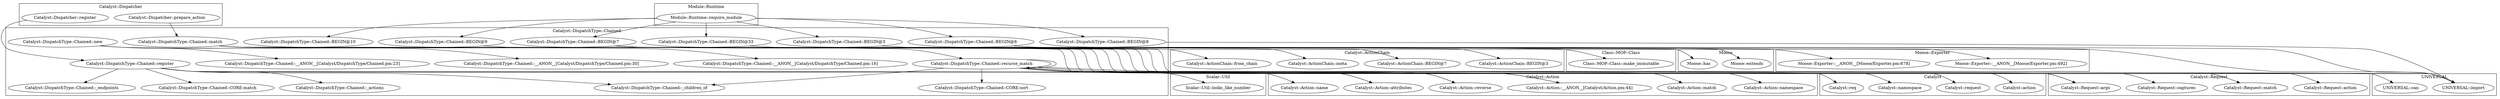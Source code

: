 digraph {
graph [overlap=false]
subgraph cluster_Catalyst_Dispatcher {
	label="Catalyst::Dispatcher";
	"Catalyst::Dispatcher::prepare_action";
	"Catalyst::Dispatcher::register";
}
subgraph cluster_Catalyst {
	label="Catalyst";
	"Catalyst::namespace";
	"Catalyst::request";
	"Catalyst::req";
	"Catalyst::action";
}
subgraph cluster_Catalyst_ActionChain {
	label="Catalyst::ActionChain";
	"Catalyst::ActionChain::BEGIN@3";
	"Catalyst::ActionChain::BEGIN@7";
	"Catalyst::ActionChain::meta";
	"Catalyst::ActionChain::from_chain";
}
subgraph cluster_Catalyst_Request {
	label="Catalyst::Request";
	"Catalyst::Request::args";
	"Catalyst::Request::action";
	"Catalyst::Request::captures";
	"Catalyst::Request::match";
}
subgraph cluster_Scalar_Util {
	label="Scalar::Util";
	"Scalar::Util::looks_like_number";
}
subgraph cluster_Catalyst_Action {
	label="Catalyst::Action";
	"Catalyst::Action::namespace";
	"Catalyst::Action::attributes";
	"Catalyst::Action::reverse";
	"Catalyst::Action::match";
	"Catalyst::Action::name";
	"Catalyst::Action::__ANON__[Catalyst/Action.pm:44]";
}
subgraph cluster_UNIVERSAL {
	label="UNIVERSAL";
	"UNIVERSAL::import";
	"UNIVERSAL::can";
}
subgraph cluster_Catalyst_DispatchType_Chained {
	label="Catalyst::DispatchType::Chained";
	"Catalyst::DispatchType::Chained::__ANON__[Catalyst/DispatchType/Chained.pm:23]";
	"Catalyst::DispatchType::Chained::_actions";
	"Catalyst::DispatchType::Chained::recurse_match";
	"Catalyst::DispatchType::Chained::BEGIN@6";
	"Catalyst::DispatchType::Chained::BEGIN@8";
	"Catalyst::DispatchType::Chained::BEGIN@9";
	"Catalyst::DispatchType::Chained::CORE:sort";
	"Catalyst::DispatchType::Chained::BEGIN@7";
	"Catalyst::DispatchType::Chained::__ANON__[Catalyst/DispatchType/Chained.pm:30]";
	"Catalyst::DispatchType::Chained::__ANON__[Catalyst/DispatchType/Chained.pm:16]";
	"Catalyst::DispatchType::Chained::BEGIN@10";
	"Catalyst::DispatchType::Chained::match";
	"Catalyst::DispatchType::Chained::new";
	"Catalyst::DispatchType::Chained::_endpoints";
	"Catalyst::DispatchType::Chained::register";
	"Catalyst::DispatchType::Chained::BEGIN@3";
	"Catalyst::DispatchType::Chained::CORE:match";
	"Catalyst::DispatchType::Chained::_children_of";
	"Catalyst::DispatchType::Chained::BEGIN@33";
}
subgraph cluster_Class_MOP_Class {
	label="Class::MOP::Class";
	"Class::MOP::Class::make_immutable";
}
subgraph cluster_Moose {
	label="Moose";
	"Moose::has";
	"Moose::extends";
}
subgraph cluster_Module_Runtime {
	label="Module::Runtime";
	"Module::Runtime::require_module";
}
subgraph cluster_Moose_Exporter {
	label="Moose::Exporter";
	"Moose::Exporter::__ANON__[Moose/Exporter.pm:492]";
	"Moose::Exporter::__ANON__[Moose/Exporter.pm:678]";
}
"Catalyst::DispatchType::Chained::BEGIN@7" -> "Moose::extends";
"Catalyst::DispatchType::Chained::new" -> "Catalyst::DispatchType::Chained::__ANON__[Catalyst/DispatchType/Chained.pm:16]";
"Module::Runtime::require_module" -> "Catalyst::DispatchType::Chained::BEGIN@9";
"Catalyst::DispatchType::Chained::recurse_match" -> "Catalyst::DispatchType::Chained::CORE:sort";
"Catalyst::DispatchType::Chained::BEGIN@7" -> "UNIVERSAL::import";
"Catalyst::DispatchType::Chained::BEGIN@8" -> "UNIVERSAL::import";
"Catalyst::DispatchType::Chained::BEGIN@6" -> "UNIVERSAL::import";
"Catalyst::DispatchType::Chained::BEGIN@9" -> "UNIVERSAL::import";
"Catalyst::DispatchType::Chained::register" -> "Catalyst::DispatchType::Chained::_endpoints";
"Catalyst::DispatchType::Chained::BEGIN@7" -> "Moose::has";
"Catalyst::DispatchType::Chained::register" -> "Scalar::Util::looks_like_number";
"Catalyst::DispatchType::Chained::match" -> "Catalyst::request";
"Catalyst::DispatchType::Chained::match" -> "Catalyst::Request::action";
"Catalyst::DispatchType::Chained::BEGIN@7" -> "Catalyst::ActionChain::BEGIN@3";
"Catalyst::DispatchType::Chained::register" -> "Catalyst::DispatchType::Chained::CORE:match";
"Module::Runtime::require_module" -> "Catalyst::DispatchType::Chained::BEGIN@8";
"Catalyst::DispatchType::Chained::register" -> "Catalyst::Action::reverse";
"Catalyst::DispatchType::Chained::recurse_match" -> "Catalyst::Action::reverse";
"Catalyst::DispatchType::Chained::recurse_match" -> "Catalyst::DispatchType::Chained::recurse_match";
"Catalyst::DispatchType::Chained::match" -> "Catalyst::DispatchType::Chained::recurse_match";
"Catalyst::DispatchType::Chained::BEGIN@33" -> "Moose::Exporter::__ANON__[Moose/Exporter.pm:678]";
"Catalyst::DispatchType::Chained::BEGIN@3" -> "Moose::Exporter::__ANON__[Moose/Exporter.pm:492]";
"Catalyst::Dispatcher::prepare_action" -> "Catalyst::DispatchType::Chained::match";
"Catalyst::DispatchType::Chained::recurse_match" -> "Catalyst::Action::attributes";
"Catalyst::DispatchType::Chained::register" -> "Catalyst::Action::attributes";
"Module::Runtime::require_module" -> "Catalyst::DispatchType::Chained::BEGIN@3";
"Catalyst::DispatchType::Chained::register" -> "Catalyst::Action::__ANON__[Catalyst/Action.pm:44]";
"Catalyst::DispatchType::Chained::match" -> "Catalyst::Action::__ANON__[Catalyst/Action.pm:44]";
"Catalyst::DispatchType::Chained::register" -> "Catalyst::DispatchType::Chained::_actions";
"Catalyst::DispatchType::Chained::BEGIN@7" -> "Catalyst::ActionChain::meta";
"Module::Runtime::require_module" -> "Catalyst::DispatchType::Chained::BEGIN@6";
"Catalyst::DispatchType::Chained::BEGIN@7" -> "Catalyst::ActionChain::BEGIN@7";
"Catalyst::DispatchType::Chained::match" -> "Catalyst::Request::match";
"Catalyst::DispatchType::Chained::recurse_match" -> "Catalyst::Action::match";
"Catalyst::DispatchType::Chained::recurse_match" -> "UNIVERSAL::can";
"Catalyst::DispatchType::Chained::new" -> "Catalyst::DispatchType::Chained::__ANON__[Catalyst/DispatchType/Chained.pm:30]";
"Catalyst::DispatchType::Chained::match" -> "Catalyst::ActionChain::from_chain";
"Module::Runtime::require_module" -> "Catalyst::DispatchType::Chained::BEGIN@33";
"Catalyst::DispatchType::Chained::BEGIN@7" -> "Class::MOP::Class::make_immutable";
"Catalyst::DispatchType::Chained::match" -> "Catalyst::namespace";
"Catalyst::DispatchType::Chained::match" -> "Catalyst::action";
"Module::Runtime::require_module" -> "Catalyst::DispatchType::Chained::BEGIN@7";
"Module::Runtime::require_module" -> "Catalyst::DispatchType::Chained::BEGIN@10";
"Catalyst::DispatchType::Chained::match" -> "Catalyst::Action::namespace";
"Catalyst::DispatchType::Chained::register" -> "Catalyst::Action::name";
"Catalyst::DispatchType::Chained::recurse_match" -> "Catalyst::Request::args";
"Catalyst::DispatchType::Chained::match" -> "Catalyst::Request::args";
"Catalyst::DispatchType::Chained::register" -> "Catalyst::DispatchType::Chained::_children_of";
"Catalyst::DispatchType::Chained::recurse_match" -> "Catalyst::DispatchType::Chained::_children_of";
"Catalyst::DispatchType::Chained::new" -> "Catalyst::DispatchType::Chained::__ANON__[Catalyst/DispatchType/Chained.pm:23]";
"Catalyst::DispatchType::Chained::match" -> "Catalyst::Request::captures";
"Catalyst::DispatchType::Chained::recurse_match" -> "Catalyst::req";
"Catalyst::Dispatcher::register" -> "Catalyst::DispatchType::Chained::register";
}
